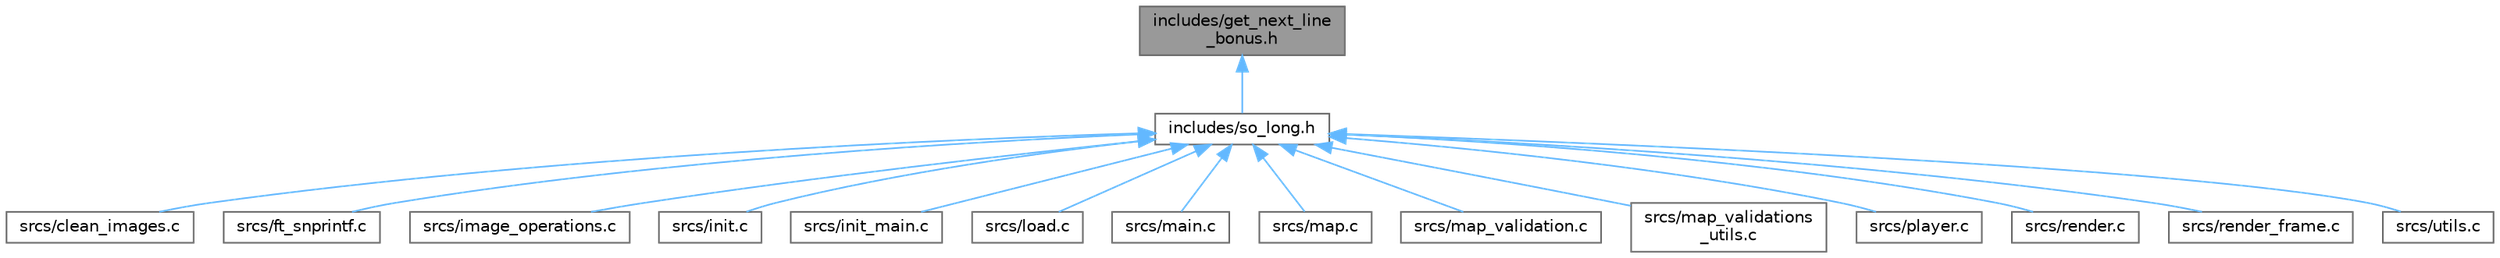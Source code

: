 digraph "includes/get_next_line_bonus.h"
{
 // INTERACTIVE_SVG=YES
 // LATEX_PDF_SIZE
  bgcolor="transparent";
  edge [fontname=Helvetica,fontsize=10,labelfontname=Helvetica,labelfontsize=10];
  node [fontname=Helvetica,fontsize=10,shape=box,height=0.2,width=0.4];
  Node1 [id="Node000001",label="includes/get_next_line\l_bonus.h",height=0.2,width=0.4,color="gray40", fillcolor="grey60", style="filled", fontcolor="black",tooltip=" "];
  Node1 -> Node2 [id="edge1_Node000001_Node000002",dir="back",color="steelblue1",style="solid",tooltip=" "];
  Node2 [id="Node000002",label="includes/so_long.h",height=0.2,width=0.4,color="grey40", fillcolor="white", style="filled",URL="$so__long_8h.html",tooltip="Main header file for the so_long game."];
  Node2 -> Node3 [id="edge2_Node000002_Node000003",dir="back",color="steelblue1",style="solid",tooltip=" "];
  Node3 [id="Node000003",label="srcs/clean_images.c",height=0.2,width=0.4,color="grey40", fillcolor="white", style="filled",URL="$clean__images_8c.html",tooltip=" "];
  Node2 -> Node4 [id="edge3_Node000002_Node000004",dir="back",color="steelblue1",style="solid",tooltip=" "];
  Node4 [id="Node000004",label="srcs/ft_snprintf.c",height=0.2,width=0.4,color="grey40", fillcolor="white", style="filled",URL="$ft__snprintf_8c.html",tooltip=" "];
  Node2 -> Node5 [id="edge4_Node000002_Node000005",dir="back",color="steelblue1",style="solid",tooltip=" "];
  Node5 [id="Node000005",label="srcs/image_operations.c",height=0.2,width=0.4,color="grey40", fillcolor="white", style="filled",URL="$image__operations_8c.html",tooltip=" "];
  Node2 -> Node6 [id="edge5_Node000002_Node000006",dir="back",color="steelblue1",style="solid",tooltip=" "];
  Node6 [id="Node000006",label="srcs/init.c",height=0.2,width=0.4,color="grey40", fillcolor="white", style="filled",URL="$init_8c.html",tooltip=" "];
  Node2 -> Node7 [id="edge6_Node000002_Node000007",dir="back",color="steelblue1",style="solid",tooltip=" "];
  Node7 [id="Node000007",label="srcs/init_main.c",height=0.2,width=0.4,color="grey40", fillcolor="white", style="filled",URL="$init__main_8c.html",tooltip=" "];
  Node2 -> Node8 [id="edge7_Node000002_Node000008",dir="back",color="steelblue1",style="solid",tooltip=" "];
  Node8 [id="Node000008",label="srcs/load.c",height=0.2,width=0.4,color="grey40", fillcolor="white", style="filled",URL="$load_8c.html",tooltip=" "];
  Node2 -> Node9 [id="edge8_Node000002_Node000009",dir="back",color="steelblue1",style="solid",tooltip=" "];
  Node9 [id="Node000009",label="srcs/main.c",height=0.2,width=0.4,color="grey40", fillcolor="white", style="filled",URL="$main_8c.html",tooltip=" "];
  Node2 -> Node10 [id="edge9_Node000002_Node000010",dir="back",color="steelblue1",style="solid",tooltip=" "];
  Node10 [id="Node000010",label="srcs/map.c",height=0.2,width=0.4,color="grey40", fillcolor="white", style="filled",URL="$map_8c.html",tooltip=" "];
  Node2 -> Node11 [id="edge10_Node000002_Node000011",dir="back",color="steelblue1",style="solid",tooltip=" "];
  Node11 [id="Node000011",label="srcs/map_validation.c",height=0.2,width=0.4,color="grey40", fillcolor="white", style="filled",URL="$map__validation_8c.html",tooltip=" "];
  Node2 -> Node12 [id="edge11_Node000002_Node000012",dir="back",color="steelblue1",style="solid",tooltip=" "];
  Node12 [id="Node000012",label="srcs/map_validations\l_utils.c",height=0.2,width=0.4,color="grey40", fillcolor="white", style="filled",URL="$map__validations__utils_8c.html",tooltip=" "];
  Node2 -> Node13 [id="edge12_Node000002_Node000013",dir="back",color="steelblue1",style="solid",tooltip=" "];
  Node13 [id="Node000013",label="srcs/player.c",height=0.2,width=0.4,color="grey40", fillcolor="white", style="filled",URL="$player_8c.html",tooltip="Player movement and interaction handling."];
  Node2 -> Node14 [id="edge13_Node000002_Node000014",dir="back",color="steelblue1",style="solid",tooltip=" "];
  Node14 [id="Node000014",label="srcs/render.c",height=0.2,width=0.4,color="grey40", fillcolor="white", style="filled",URL="$render_8c.html",tooltip="Rendering functions for the so_long game."];
  Node2 -> Node15 [id="edge14_Node000002_Node000015",dir="back",color="steelblue1",style="solid",tooltip=" "];
  Node15 [id="Node000015",label="srcs/render_frame.c",height=0.2,width=0.4,color="grey40", fillcolor="white", style="filled",URL="$render__frame_8c.html",tooltip=" "];
  Node2 -> Node16 [id="edge15_Node000002_Node000016",dir="back",color="steelblue1",style="solid",tooltip=" "];
  Node16 [id="Node000016",label="srcs/utils.c",height=0.2,width=0.4,color="grey40", fillcolor="white", style="filled",URL="$utils_8c.html",tooltip=" "];
}

